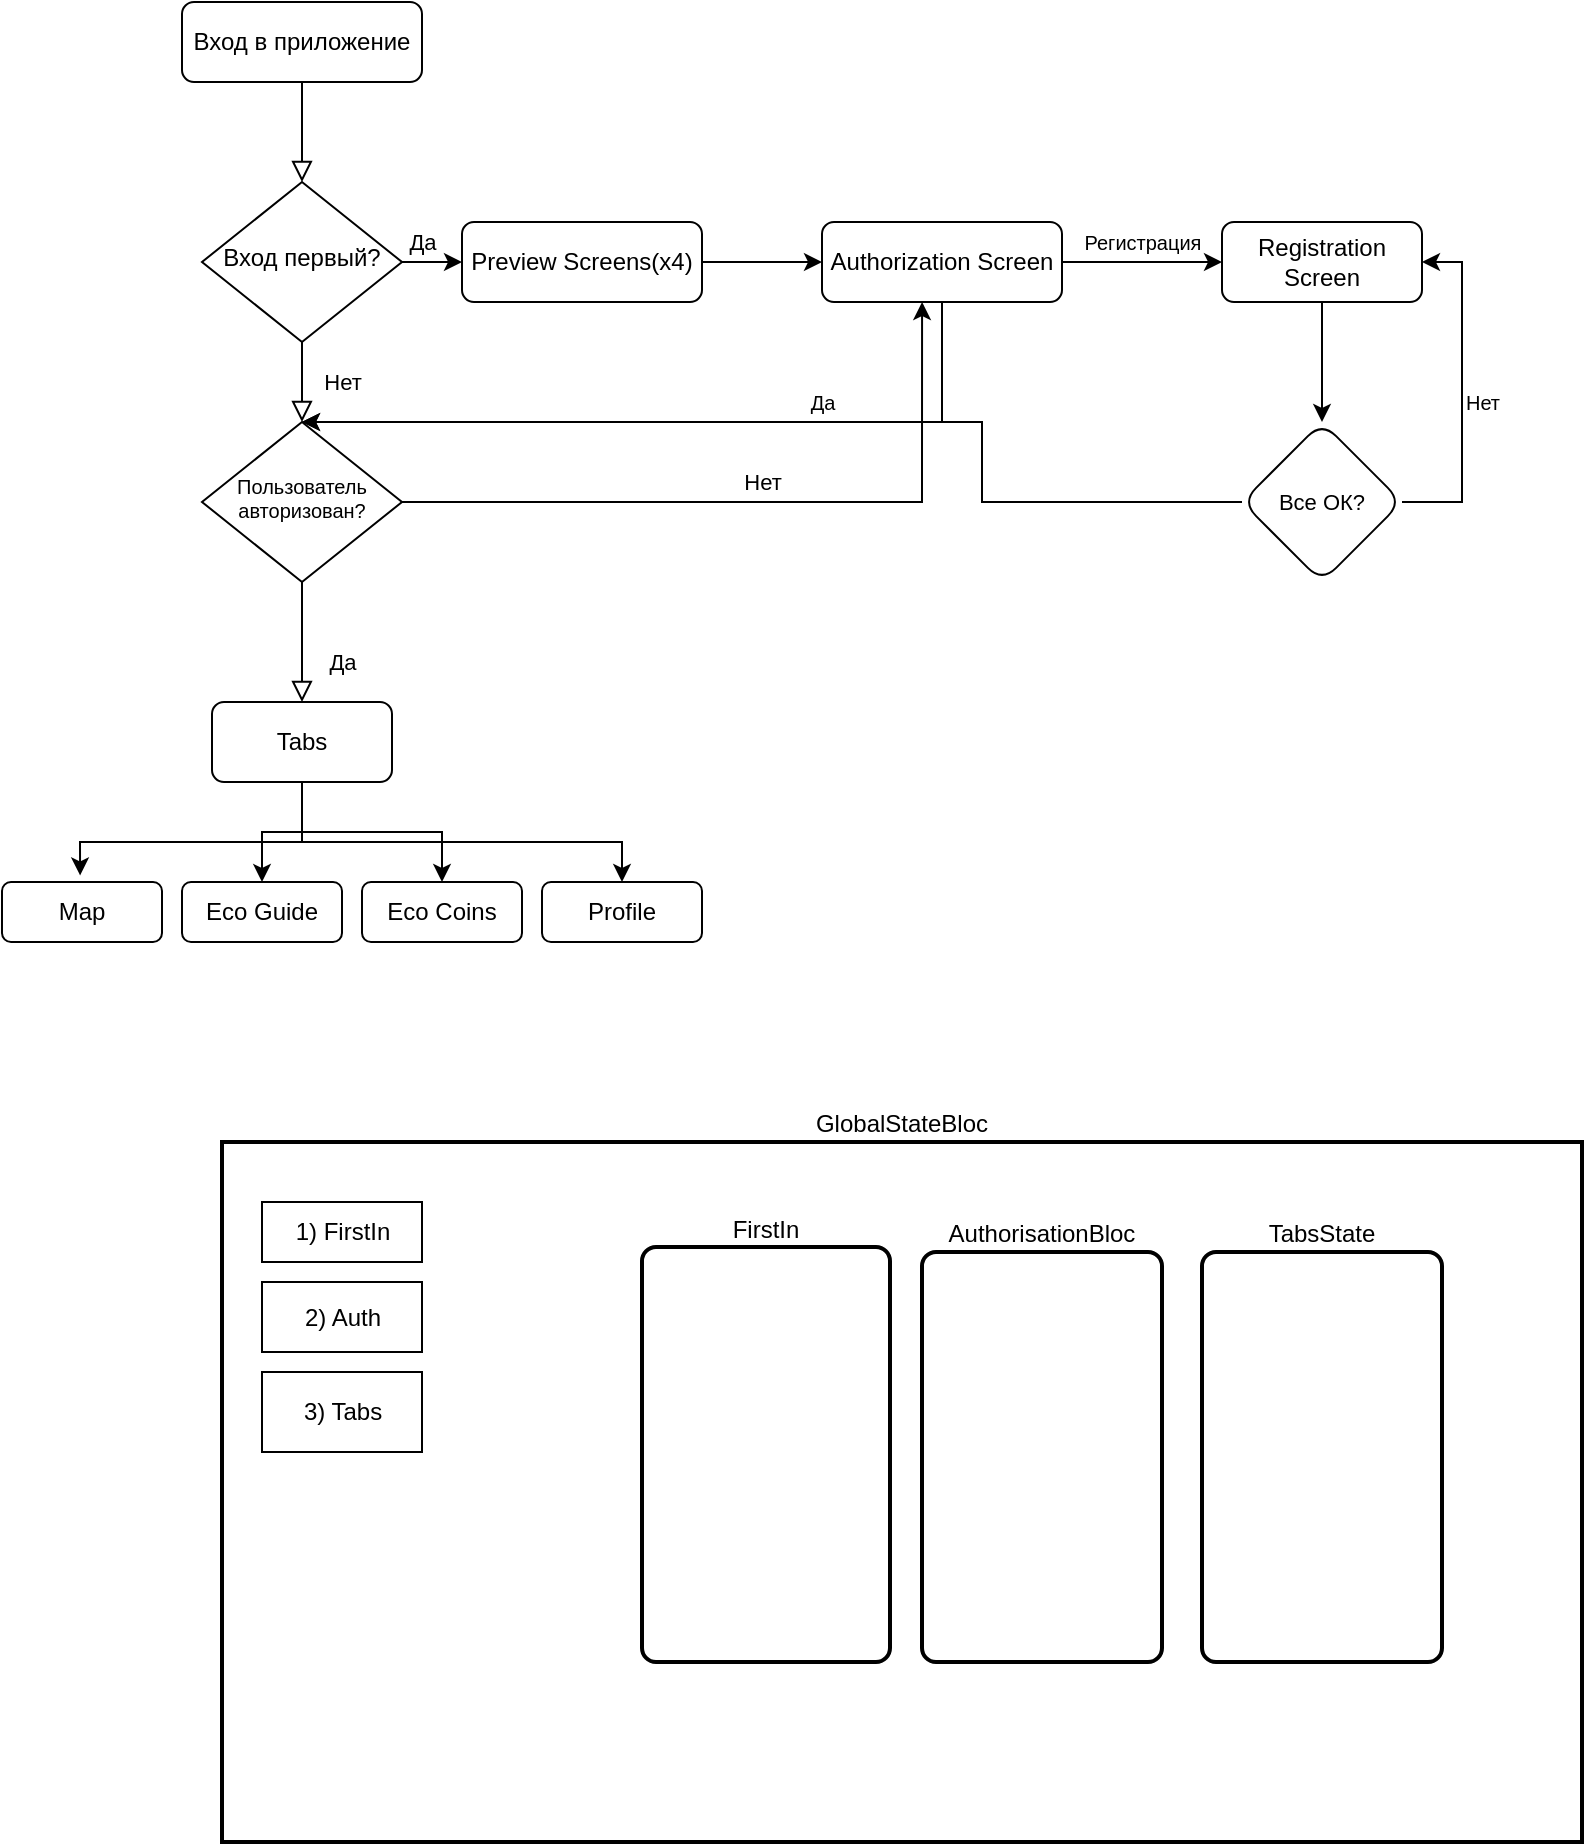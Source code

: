 <mxfile version="14.4.2" type="github">
  <diagram id="C5RBs43oDa-KdzZeNtuy" name="Page-1">
    <mxGraphModel dx="830" dy="744" grid="1" gridSize="10" guides="1" tooltips="1" connect="1" arrows="1" fold="1" page="1" pageScale="1" pageWidth="827" pageHeight="1169" math="0" shadow="0">
      <root>
        <mxCell id="WIyWlLk6GJQsqaUBKTNV-0" />
        <mxCell id="WIyWlLk6GJQsqaUBKTNV-1" parent="WIyWlLk6GJQsqaUBKTNV-0" />
        <mxCell id="WIyWlLk6GJQsqaUBKTNV-2" value="" style="rounded=0;html=1;jettySize=auto;orthogonalLoop=1;fontSize=11;endArrow=block;endFill=0;endSize=8;strokeWidth=1;shadow=0;labelBackgroundColor=none;edgeStyle=orthogonalEdgeStyle;" parent="WIyWlLk6GJQsqaUBKTNV-1" source="WIyWlLk6GJQsqaUBKTNV-3" target="WIyWlLk6GJQsqaUBKTNV-6" edge="1">
          <mxGeometry relative="1" as="geometry" />
        </mxCell>
        <mxCell id="WIyWlLk6GJQsqaUBKTNV-3" value="Вход в приложение" style="rounded=1;whiteSpace=wrap;html=1;fontSize=12;glass=0;strokeWidth=1;shadow=0;" parent="WIyWlLk6GJQsqaUBKTNV-1" vertex="1">
          <mxGeometry x="110" y="80" width="120" height="40" as="geometry" />
        </mxCell>
        <mxCell id="WIyWlLk6GJQsqaUBKTNV-4" value="Нет" style="rounded=0;html=1;jettySize=auto;orthogonalLoop=1;fontSize=11;endArrow=block;endFill=0;endSize=8;strokeWidth=1;shadow=0;labelBackgroundColor=none;edgeStyle=orthogonalEdgeStyle;" parent="WIyWlLk6GJQsqaUBKTNV-1" source="WIyWlLk6GJQsqaUBKTNV-6" target="WIyWlLk6GJQsqaUBKTNV-10" edge="1">
          <mxGeometry y="20" relative="1" as="geometry">
            <mxPoint as="offset" />
          </mxGeometry>
        </mxCell>
        <mxCell id="uxNmknp9jEbx3Xo4kKXq-10" value="Да" style="edgeStyle=orthogonalEdgeStyle;rounded=0;orthogonalLoop=1;jettySize=auto;html=1;exitX=1;exitY=0.5;exitDx=0;exitDy=0;entryX=0;entryY=0.5;entryDx=0;entryDy=0;" parent="WIyWlLk6GJQsqaUBKTNV-1" source="WIyWlLk6GJQsqaUBKTNV-6" target="uxNmknp9jEbx3Xo4kKXq-9" edge="1">
          <mxGeometry x="-0.333" y="10" relative="1" as="geometry">
            <mxPoint as="offset" />
          </mxGeometry>
        </mxCell>
        <mxCell id="WIyWlLk6GJQsqaUBKTNV-6" value="Вход первый?" style="rhombus;whiteSpace=wrap;html=1;shadow=0;fontFamily=Helvetica;fontSize=12;align=center;strokeWidth=1;spacing=6;spacingTop=-4;" parent="WIyWlLk6GJQsqaUBKTNV-1" vertex="1">
          <mxGeometry x="120" y="170" width="100" height="80" as="geometry" />
        </mxCell>
        <mxCell id="uxNmknp9jEbx3Xo4kKXq-25" value="Регистрация" style="edgeStyle=orthogonalEdgeStyle;rounded=0;orthogonalLoop=1;jettySize=auto;html=1;fontSize=10;" parent="WIyWlLk6GJQsqaUBKTNV-1" source="WIyWlLk6GJQsqaUBKTNV-7" target="uxNmknp9jEbx3Xo4kKXq-24" edge="1">
          <mxGeometry y="10" relative="1" as="geometry">
            <mxPoint as="offset" />
          </mxGeometry>
        </mxCell>
        <mxCell id="uxNmknp9jEbx3Xo4kKXq-28" style="edgeStyle=orthogonalEdgeStyle;rounded=0;orthogonalLoop=1;jettySize=auto;html=1;fontSize=10;" parent="WIyWlLk6GJQsqaUBKTNV-1" source="WIyWlLk6GJQsqaUBKTNV-7" edge="1">
          <mxGeometry relative="1" as="geometry">
            <mxPoint x="170.0" y="290.0" as="targetPoint" />
            <Array as="points">
              <mxPoint x="490" y="290" />
            </Array>
          </mxGeometry>
        </mxCell>
        <mxCell id="WIyWlLk6GJQsqaUBKTNV-7" value="Authorization Screen" style="rounded=1;whiteSpace=wrap;html=1;fontSize=12;glass=0;strokeWidth=1;shadow=0;" parent="WIyWlLk6GJQsqaUBKTNV-1" vertex="1">
          <mxGeometry x="430" y="190" width="120" height="40" as="geometry" />
        </mxCell>
        <mxCell id="WIyWlLk6GJQsqaUBKTNV-8" value="Да" style="rounded=0;html=1;jettySize=auto;orthogonalLoop=1;fontSize=11;endArrow=block;endFill=0;endSize=8;strokeWidth=1;shadow=0;labelBackgroundColor=none;edgeStyle=orthogonalEdgeStyle;" parent="WIyWlLk6GJQsqaUBKTNV-1" source="WIyWlLk6GJQsqaUBKTNV-10" edge="1">
          <mxGeometry x="0.333" y="20" relative="1" as="geometry">
            <mxPoint as="offset" />
            <mxPoint x="170" y="430" as="targetPoint" />
          </mxGeometry>
        </mxCell>
        <mxCell id="uxNmknp9jEbx3Xo4kKXq-0" value="Нет" style="edgeStyle=orthogonalEdgeStyle;rounded=0;orthogonalLoop=1;jettySize=auto;html=1;entryX=0.417;entryY=1;entryDx=0;entryDy=0;entryPerimeter=0;" parent="WIyWlLk6GJQsqaUBKTNV-1" source="WIyWlLk6GJQsqaUBKTNV-10" target="WIyWlLk6GJQsqaUBKTNV-7" edge="1">
          <mxGeometry x="-0.0" y="10" relative="1" as="geometry">
            <Array as="points">
              <mxPoint x="480" y="330" />
            </Array>
            <mxPoint as="offset" />
          </mxGeometry>
        </mxCell>
        <mxCell id="WIyWlLk6GJQsqaUBKTNV-10" value="Пользователь авторизован?" style="rhombus;whiteSpace=wrap;html=1;shadow=0;fontFamily=Helvetica;fontSize=10;align=center;strokeWidth=1;spacing=4;spacingTop=-4;" parent="WIyWlLk6GJQsqaUBKTNV-1" vertex="1">
          <mxGeometry x="120" y="290" width="100" height="80" as="geometry" />
        </mxCell>
        <mxCell id="uxNmknp9jEbx3Xo4kKXq-12" style="edgeStyle=orthogonalEdgeStyle;rounded=0;orthogonalLoop=1;jettySize=auto;html=1;entryX=0;entryY=0.5;entryDx=0;entryDy=0;" parent="WIyWlLk6GJQsqaUBKTNV-1" source="uxNmknp9jEbx3Xo4kKXq-9" target="WIyWlLk6GJQsqaUBKTNV-7" edge="1">
          <mxGeometry relative="1" as="geometry" />
        </mxCell>
        <mxCell id="uxNmknp9jEbx3Xo4kKXq-9" value="Preview Screens(x4)" style="rounded=1;whiteSpace=wrap;html=1;" parent="WIyWlLk6GJQsqaUBKTNV-1" vertex="1">
          <mxGeometry x="250" y="190" width="120" height="40" as="geometry" />
        </mxCell>
        <mxCell id="uxNmknp9jEbx3Xo4kKXq-20" style="edgeStyle=orthogonalEdgeStyle;rounded=0;orthogonalLoop=1;jettySize=auto;html=1;entryX=0.5;entryY=0;entryDx=0;entryDy=0;" parent="WIyWlLk6GJQsqaUBKTNV-1" source="uxNmknp9jEbx3Xo4kKXq-13" target="uxNmknp9jEbx3Xo4kKXq-17" edge="1">
          <mxGeometry relative="1" as="geometry" />
        </mxCell>
        <mxCell id="uxNmknp9jEbx3Xo4kKXq-21" style="edgeStyle=orthogonalEdgeStyle;rounded=0;orthogonalLoop=1;jettySize=auto;html=1;entryX=0.5;entryY=0;entryDx=0;entryDy=0;" parent="WIyWlLk6GJQsqaUBKTNV-1" source="uxNmknp9jEbx3Xo4kKXq-13" target="uxNmknp9jEbx3Xo4kKXq-18" edge="1">
          <mxGeometry relative="1" as="geometry" />
        </mxCell>
        <mxCell id="uxNmknp9jEbx3Xo4kKXq-22" style="edgeStyle=orthogonalEdgeStyle;rounded=0;orthogonalLoop=1;jettySize=auto;html=1;entryX=0.5;entryY=0;entryDx=0;entryDy=0;" parent="WIyWlLk6GJQsqaUBKTNV-1" source="uxNmknp9jEbx3Xo4kKXq-13" target="uxNmknp9jEbx3Xo4kKXq-19" edge="1">
          <mxGeometry relative="1" as="geometry">
            <Array as="points">
              <mxPoint x="170" y="500" />
              <mxPoint x="330" y="500" />
            </Array>
          </mxGeometry>
        </mxCell>
        <mxCell id="uxNmknp9jEbx3Xo4kKXq-23" style="edgeStyle=orthogonalEdgeStyle;rounded=0;orthogonalLoop=1;jettySize=auto;html=1;entryX=0.488;entryY=-0.11;entryDx=0;entryDy=0;entryPerimeter=0;" parent="WIyWlLk6GJQsqaUBKTNV-1" source="uxNmknp9jEbx3Xo4kKXq-13" target="uxNmknp9jEbx3Xo4kKXq-14" edge="1">
          <mxGeometry relative="1" as="geometry">
            <Array as="points">
              <mxPoint x="170" y="500" />
              <mxPoint x="59" y="500" />
            </Array>
          </mxGeometry>
        </mxCell>
        <mxCell id="uxNmknp9jEbx3Xo4kKXq-13" value="Tabs" style="rounded=1;whiteSpace=wrap;html=1;" parent="WIyWlLk6GJQsqaUBKTNV-1" vertex="1">
          <mxGeometry x="125" y="430" width="90" height="40" as="geometry" />
        </mxCell>
        <mxCell id="uxNmknp9jEbx3Xo4kKXq-14" value="Map" style="rounded=1;whiteSpace=wrap;html=1;" parent="WIyWlLk6GJQsqaUBKTNV-1" vertex="1">
          <mxGeometry x="20" y="520" width="80" height="30" as="geometry" />
        </mxCell>
        <mxCell id="uxNmknp9jEbx3Xo4kKXq-17" value="Eco Guide" style="rounded=1;whiteSpace=wrap;html=1;" parent="WIyWlLk6GJQsqaUBKTNV-1" vertex="1">
          <mxGeometry x="110" y="520" width="80" height="30" as="geometry" />
        </mxCell>
        <mxCell id="uxNmknp9jEbx3Xo4kKXq-18" value="Eco Coins" style="rounded=1;whiteSpace=wrap;html=1;" parent="WIyWlLk6GJQsqaUBKTNV-1" vertex="1">
          <mxGeometry x="200" y="520" width="80" height="30" as="geometry" />
        </mxCell>
        <mxCell id="uxNmknp9jEbx3Xo4kKXq-19" value="Profile" style="rounded=1;whiteSpace=wrap;html=1;" parent="WIyWlLk6GJQsqaUBKTNV-1" vertex="1">
          <mxGeometry x="290" y="520" width="80" height="30" as="geometry" />
        </mxCell>
        <mxCell id="uxNmknp9jEbx3Xo4kKXq-27" value="" style="edgeStyle=orthogonalEdgeStyle;rounded=0;orthogonalLoop=1;jettySize=auto;html=1;" parent="WIyWlLk6GJQsqaUBKTNV-1" source="uxNmknp9jEbx3Xo4kKXq-24" target="uxNmknp9jEbx3Xo4kKXq-26" edge="1">
          <mxGeometry relative="1" as="geometry" />
        </mxCell>
        <mxCell id="uxNmknp9jEbx3Xo4kKXq-24" value="Registration Screen" style="whiteSpace=wrap;html=1;rounded=1;shadow=0;strokeWidth=1;glass=0;" parent="WIyWlLk6GJQsqaUBKTNV-1" vertex="1">
          <mxGeometry x="630" y="190" width="100" height="40" as="geometry" />
        </mxCell>
        <mxCell id="uxNmknp9jEbx3Xo4kKXq-29" value="Да" style="edgeStyle=orthogonalEdgeStyle;rounded=0;orthogonalLoop=1;jettySize=auto;html=1;fontSize=10;" parent="WIyWlLk6GJQsqaUBKTNV-1" source="uxNmknp9jEbx3Xo4kKXq-26" edge="1">
          <mxGeometry x="-0.019" y="-10" relative="1" as="geometry">
            <mxPoint x="170.0" y="290.0" as="targetPoint" />
            <Array as="points">
              <mxPoint x="510" y="330" />
              <mxPoint x="510" y="290" />
            </Array>
            <mxPoint as="offset" />
          </mxGeometry>
        </mxCell>
        <mxCell id="uxNmknp9jEbx3Xo4kKXq-30" value="Нет" style="edgeStyle=orthogonalEdgeStyle;rounded=0;orthogonalLoop=1;jettySize=auto;html=1;fontSize=10;entryX=1;entryY=0.5;entryDx=0;entryDy=0;" parent="WIyWlLk6GJQsqaUBKTNV-1" source="uxNmknp9jEbx3Xo4kKXq-26" target="uxNmknp9jEbx3Xo4kKXq-24" edge="1">
          <mxGeometry x="-0.058" y="-10" relative="1" as="geometry">
            <mxPoint x="770" y="270.0" as="targetPoint" />
            <Array as="points">
              <mxPoint x="750" y="330" />
              <mxPoint x="750" y="210" />
            </Array>
            <mxPoint as="offset" />
          </mxGeometry>
        </mxCell>
        <mxCell id="uxNmknp9jEbx3Xo4kKXq-26" value="&lt;font style=&quot;font-size: 11px&quot;&gt;Все ОК?&lt;/font&gt;" style="rhombus;whiteSpace=wrap;html=1;rounded=1;shadow=0;strokeWidth=1;glass=0;fontSize=8;" parent="WIyWlLk6GJQsqaUBKTNV-1" vertex="1">
          <mxGeometry x="640" y="290" width="80" height="80" as="geometry" />
        </mxCell>
        <mxCell id="0L_yp-25cwImIf7EvzZZ-0" value="GlobalStateBloc" style="rounded=1;whiteSpace=wrap;html=1;absoluteArcSize=1;arcSize=0;strokeWidth=2;labelPosition=center;verticalLabelPosition=top;align=center;verticalAlign=bottom;" vertex="1" parent="WIyWlLk6GJQsqaUBKTNV-1">
          <mxGeometry x="130" y="650" width="680" height="350" as="geometry" />
        </mxCell>
        <mxCell id="0L_yp-25cwImIf7EvzZZ-1" value="AuthorisationBloc" style="rounded=1;whiteSpace=wrap;html=1;absoluteArcSize=1;arcSize=14;strokeWidth=2;labelPosition=center;verticalLabelPosition=top;align=center;verticalAlign=bottom;" vertex="1" parent="WIyWlLk6GJQsqaUBKTNV-1">
          <mxGeometry x="480" y="705" width="120" height="205" as="geometry" />
        </mxCell>
        <mxCell id="0L_yp-25cwImIf7EvzZZ-3" value="TabsState" style="rounded=1;whiteSpace=wrap;html=1;absoluteArcSize=1;arcSize=14;strokeWidth=2;labelPosition=center;verticalLabelPosition=top;align=center;verticalAlign=bottom;" vertex="1" parent="WIyWlLk6GJQsqaUBKTNV-1">
          <mxGeometry x="620" y="705" width="120" height="205" as="geometry" />
        </mxCell>
        <mxCell id="0L_yp-25cwImIf7EvzZZ-4" value="1) FirstIn" style="html=1;" vertex="1" parent="WIyWlLk6GJQsqaUBKTNV-1">
          <mxGeometry x="150" y="680" width="80" height="30" as="geometry" />
        </mxCell>
        <mxCell id="0L_yp-25cwImIf7EvzZZ-5" value="2) Auth" style="html=1;" vertex="1" parent="WIyWlLk6GJQsqaUBKTNV-1">
          <mxGeometry x="150" y="720" width="80" height="35" as="geometry" />
        </mxCell>
        <mxCell id="0L_yp-25cwImIf7EvzZZ-6" value="3) Tabs" style="html=1;" vertex="1" parent="WIyWlLk6GJQsqaUBKTNV-1">
          <mxGeometry x="150" y="765" width="80" height="40" as="geometry" />
        </mxCell>
        <mxCell id="0L_yp-25cwImIf7EvzZZ-8" value="FirstIn" style="rounded=1;whiteSpace=wrap;html=1;absoluteArcSize=1;arcSize=14;strokeWidth=2;labelPosition=center;verticalLabelPosition=top;align=center;verticalAlign=bottom;" vertex="1" parent="WIyWlLk6GJQsqaUBKTNV-1">
          <mxGeometry x="340" y="702.5" width="124" height="207.5" as="geometry" />
        </mxCell>
      </root>
    </mxGraphModel>
  </diagram>
</mxfile>
